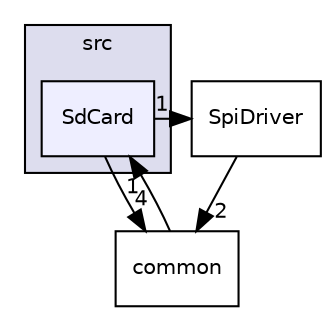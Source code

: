 digraph "C:/Users/Shadow/Documents/GitHub/ERISCore/lib/SdFat-beta-master/src/SdCard" {
  compound=true
  node [ fontsize="10", fontname="Helvetica"];
  edge [ labelfontsize="10", labelfontname="Helvetica"];
  subgraph clusterdir_ea07528d4a32d2d88075cc43f02c8397 {
    graph [ bgcolor="#ddddee", pencolor="black", label="src" fontname="Helvetica", fontsize="10", URL="dir_ea07528d4a32d2d88075cc43f02c8397.html"]
  dir_96061683c19491f2535d4e24fde5ae4a [shape=box, label="SdCard", style="filled", fillcolor="#eeeeff", pencolor="black", URL="dir_96061683c19491f2535d4e24fde5ae4a.html"];
  }
  dir_9b0d0320bfccf1220a4d254fcf913ca2 [shape=box label="common" URL="dir_9b0d0320bfccf1220a4d254fcf913ca2.html"];
  dir_967dfb2a7b8d315b2cccb5afcf092fa5 [shape=box label="SpiDriver" URL="dir_967dfb2a7b8d315b2cccb5afcf092fa5.html"];
  dir_96061683c19491f2535d4e24fde5ae4a->dir_9b0d0320bfccf1220a4d254fcf913ca2 [headlabel="4", labeldistance=1.5 headhref="dir_000035_000029.html"];
  dir_96061683c19491f2535d4e24fde5ae4a->dir_967dfb2a7b8d315b2cccb5afcf092fa5 [headlabel="1", labeldistance=1.5 headhref="dir_000035_000036.html"];
  dir_9b0d0320bfccf1220a4d254fcf913ca2->dir_96061683c19491f2535d4e24fde5ae4a [headlabel="1", labeldistance=1.5 headhref="dir_000029_000035.html"];
  dir_967dfb2a7b8d315b2cccb5afcf092fa5->dir_9b0d0320bfccf1220a4d254fcf913ca2 [headlabel="2", labeldistance=1.5 headhref="dir_000036_000029.html"];
}
